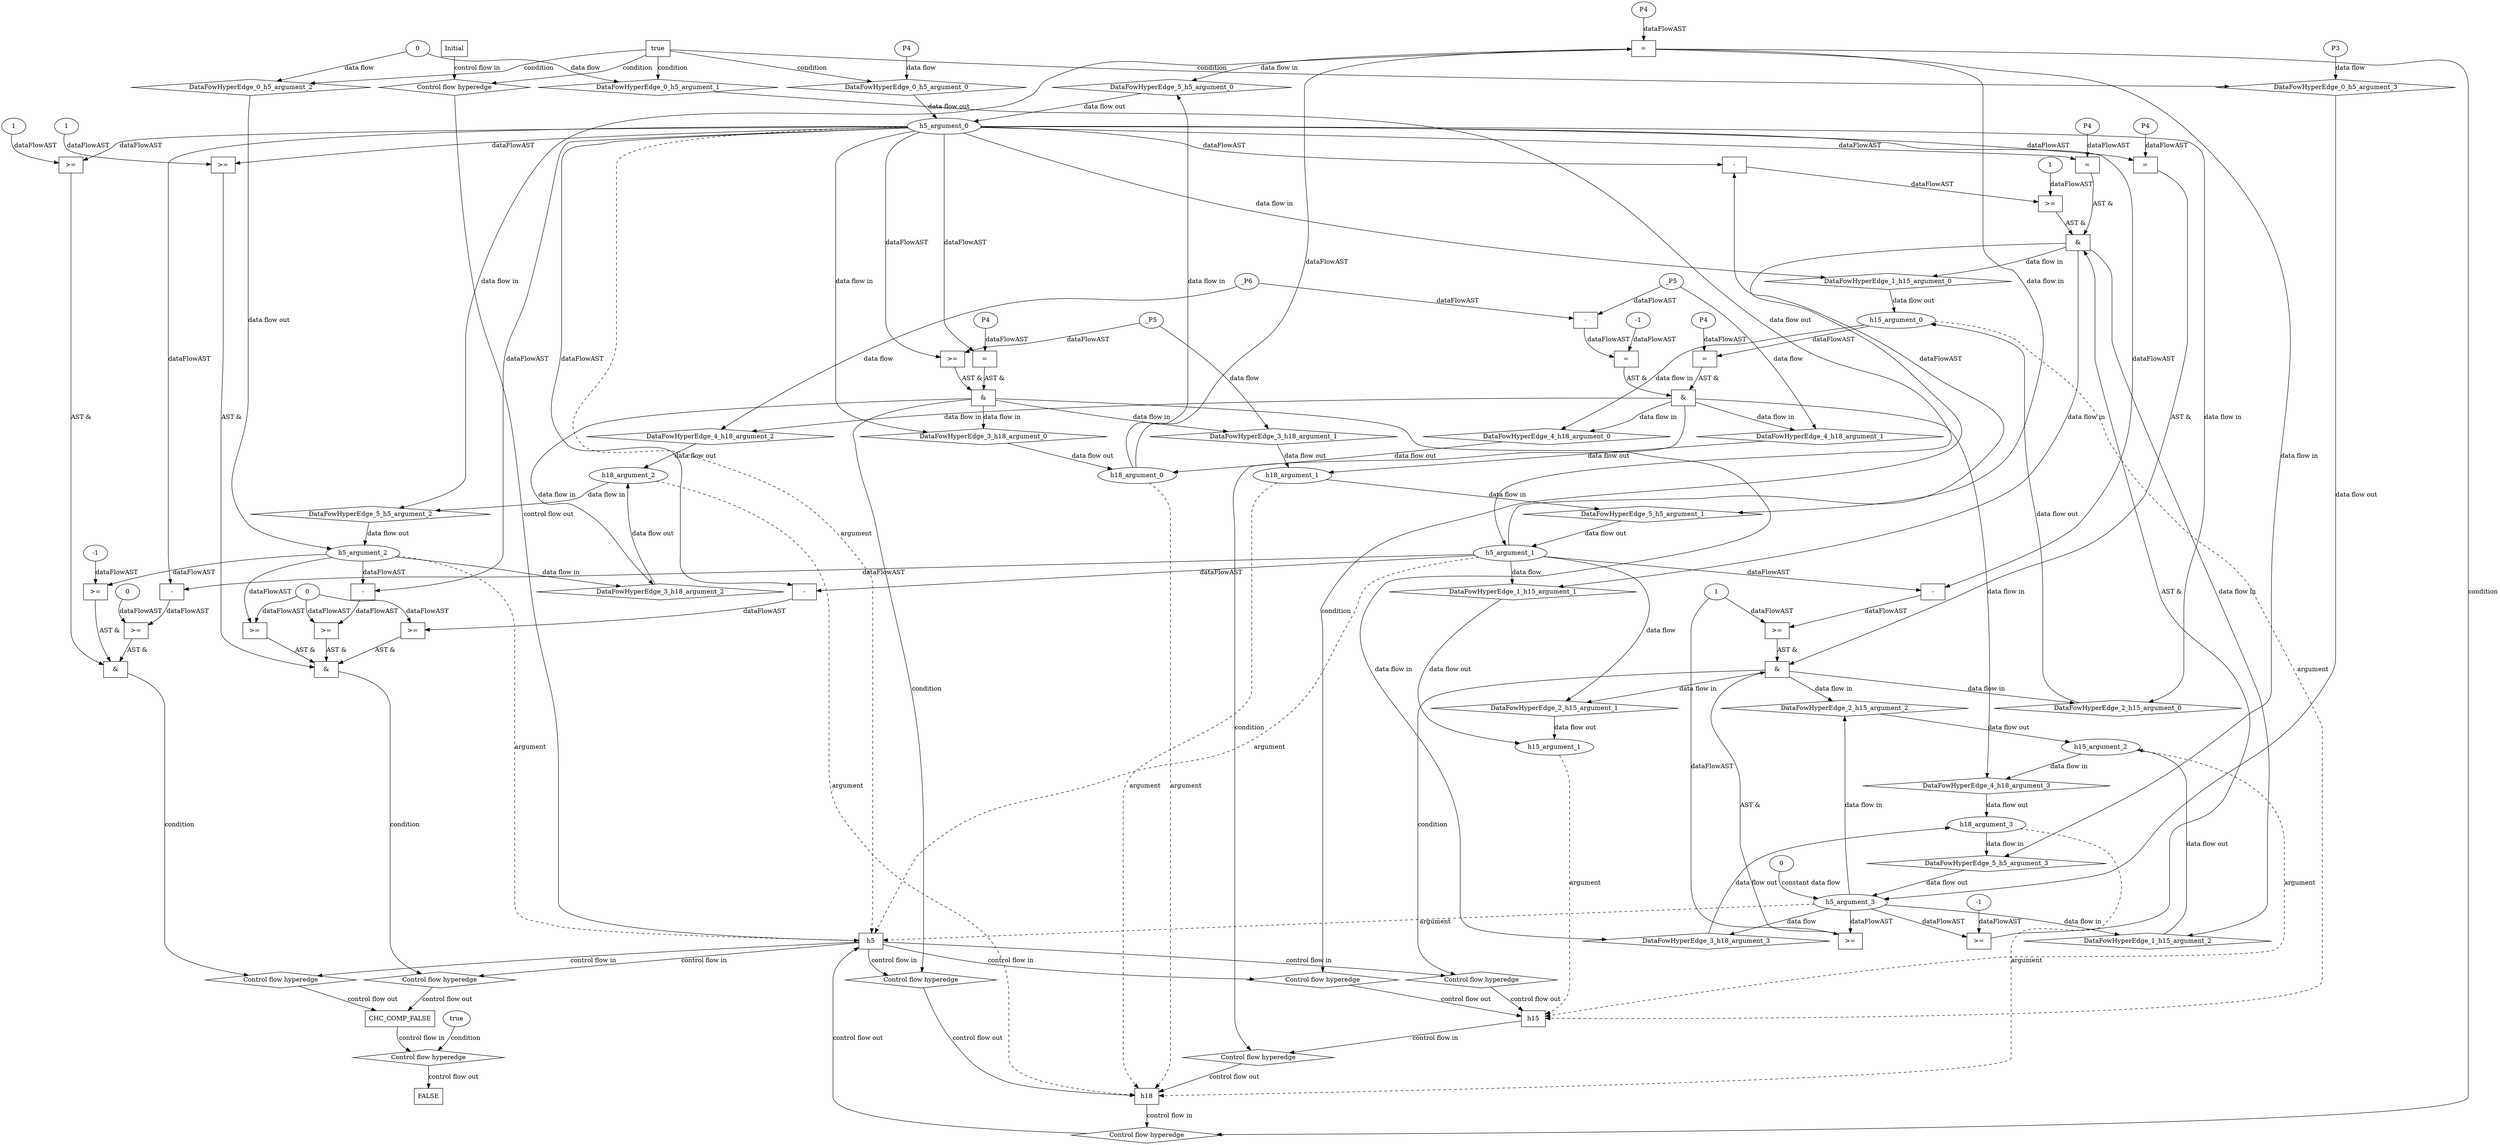 digraph dag {
"CHC_COMP_FALSE" [label="CHC_COMP_FALSE" nodeName="CHC_COMP_FALSE" class=cfn  shape="rect"];
"h15" [label="h15" nodeName="h15" class=cfn  shape="rect"];
"h18" [label="h18" nodeName="h18" class=cfn  shape="rect"];
"h5" [label="h5" nodeName="h5" class=cfn  shape="rect"];
FALSE [label="FALSE" nodeName=FALSE class=cfn  shape="rect"];
Initial [label="Initial" nodeName=Initial class=cfn  shape="rect"];
ControlFowHyperEdge_0 [label="Control flow hyperedge" nodeName=ControlFowHyperEdge_0 class=controlFlowHyperEdge shape="diamond"];
"Initial" -> ControlFowHyperEdge_0 [label="control flow in"]
ControlFowHyperEdge_0 -> "h5" [label="control flow out"]
ControlFowHyperEdge_1 [label="Control flow hyperedge" nodeName=ControlFowHyperEdge_1 class=controlFlowHyperEdge shape="diamond"];
"h5" -> ControlFowHyperEdge_1 [label="control flow in"]
ControlFowHyperEdge_1 -> "h15" [label="control flow out"]
ControlFowHyperEdge_2 [label="Control flow hyperedge" nodeName=ControlFowHyperEdge_2 class=controlFlowHyperEdge shape="diamond"];
"h5" -> ControlFowHyperEdge_2 [label="control flow in"]
ControlFowHyperEdge_2 -> "h15" [label="control flow out"]
ControlFowHyperEdge_3 [label="Control flow hyperedge" nodeName=ControlFowHyperEdge_3 class=controlFlowHyperEdge shape="diamond"];
"h5" -> ControlFowHyperEdge_3 [label="control flow in"]
ControlFowHyperEdge_3 -> "h18" [label="control flow out"]
ControlFowHyperEdge_4 [label="Control flow hyperedge" nodeName=ControlFowHyperEdge_4 class=controlFlowHyperEdge shape="diamond"];
"h15" -> ControlFowHyperEdge_4 [label="control flow in"]
ControlFowHyperEdge_4 -> "h18" [label="control flow out"]
ControlFowHyperEdge_5 [label="Control flow hyperedge" nodeName=ControlFowHyperEdge_5 class=controlFlowHyperEdge shape="diamond"];
"h18" -> ControlFowHyperEdge_5 [label="control flow in"]
ControlFowHyperEdge_5 -> "h5" [label="control flow out"]
ControlFowHyperEdge_6 [label="Control flow hyperedge" nodeName=ControlFowHyperEdge_6 class=controlFlowHyperEdge shape="diamond"];
"h5" -> ControlFowHyperEdge_6 [label="control flow in"]
ControlFowHyperEdge_6 -> "CHC_COMP_FALSE" [label="control flow out"]
ControlFowHyperEdge_7 [label="Control flow hyperedge" nodeName=ControlFowHyperEdge_7 class=controlFlowHyperEdge shape="diamond"];
"h5" -> ControlFowHyperEdge_7 [label="control flow in"]
ControlFowHyperEdge_7 -> "CHC_COMP_FALSE" [label="control flow out"]
ControlFowHyperEdge_8 [label="Control flow hyperedge" nodeName=ControlFowHyperEdge_8 class=controlFlowHyperEdge shape="diamond"];
"CHC_COMP_FALSE" -> ControlFowHyperEdge_8 [label="control flow in"]
ControlFowHyperEdge_8 -> "FALSE" [label="control flow out"]
"h5_argument_0" [label="h5_argument_0" nodeName=argument0 class=argument  head="h5" shape="oval"];
"h5_argument_0" -> "h5"[label="argument" style="dashed"]
"h5_argument_1" [label="h5_argument_1" nodeName=argument1 class=argument  head="h5" shape="oval"];
"h5_argument_1" -> "h5"[label="argument" style="dashed"]
"h5_argument_2" [label="h5_argument_2" nodeName=argument2 class=argument  head="h5" shape="oval"];
"h5_argument_2" -> "h5"[label="argument" style="dashed"]
"h5_argument_3" [label="h5_argument_3" nodeName=argument3 class=argument  head="h5" shape="oval"];
"h5_argument_3" -> "h5"[label="argument" style="dashed"]
"h15_argument_0" [label="h15_argument_0" nodeName=argument0 class=argument  head="h15" shape="oval"];
"h15_argument_0" -> "h15"[label="argument" style="dashed"]
"h15_argument_1" [label="h15_argument_1" nodeName=argument1 class=argument  head="h15" shape="oval"];
"h15_argument_1" -> "h15"[label="argument" style="dashed"]
"h15_argument_2" [label="h15_argument_2" nodeName=argument2 class=argument  head="h15" shape="oval"];
"h15_argument_2" -> "h15"[label="argument" style="dashed"]
"h18_argument_0" [label="h18_argument_0" nodeName=argument0 class=argument  head="h18" shape="oval"];
"h18_argument_0" -> "h18"[label="argument" style="dashed"]
"h18_argument_1" [label="h18_argument_1" nodeName=argument1 class=argument  head="h18" shape="oval"];
"h18_argument_1" -> "h18"[label="argument" style="dashed"]
"h18_argument_2" [label="h18_argument_2" nodeName=argument2 class=argument  head="h18" shape="oval"];
"h18_argument_2" -> "h18"[label="argument" style="dashed"]
"h18_argument_3" [label="h18_argument_3" nodeName=argument3 class=argument  head="h18" shape="oval"];
"h18_argument_3" -> "h18"[label="argument" style="dashed"]

"true_0" [label="true" nodeName="true_0" class=true shape="rect"];
"true_0" -> "ControlFowHyperEdge_0" [label="condition"];
"xxxh5___Initial_0xxxdataFlow_0_node_0" [label="P4" nodeName="xxxh5___Initial_0xxxdataFlow_0_node_0" class=Constant ];

"xxxh5___Initial_0xxxdataFlow_0_node_0" -> "DataFowHyperEdge_0_h5_argument_0" [label="data flow"];
"xxxh5___Initial_0xxxdataFlow1_node_0" [label="0" nodeName="xxxh5___Initial_0xxxdataFlow1_node_0" class=Literal ];

"xxxh5___Initial_0xxxdataFlow1_node_0" -> "DataFowHyperEdge_0_h5_argument_1" [label="data flow"];

"xxxh5___Initial_0xxxdataFlow1_node_0" -> "DataFowHyperEdge_0_h5_argument_2" [label="data flow"];
"xxxh5___Initial_0xxxdataFlow3_node_0" [label="P3" nodeName="xxxh5___Initial_0xxxdataFlow3_node_0" class=Constant ];

"xxxh5___Initial_0xxxdataFlow3_node_0" -> "DataFowHyperEdge_0_h5_argument_3" [label="data flow"];
"xxxh15___h5_1xxx_and" [label="&" nodeName="xxxh15___h5_1xxx_and" class=Operator shape="rect"];
"xxxh15___h5_1xxxguard_0_node_0" [label=">=" nodeName="xxxh15___h5_1xxxguard_0_node_0" class=Operator  shape="rect"];
"xxxh15___h5_1xxxguard_0_node_1" [label="-1" nodeName="xxxh15___h5_1xxxguard_0_node_1" class=Literal ];
"xxxh15___h5_1xxxguard_0_node_1" -> "xxxh15___h5_1xxxguard_0_node_0"[label="dataFlowAST"]
"h5_argument_3" -> "xxxh15___h5_1xxxguard_0_node_0"[label="dataFlowAST"]

"xxxh15___h5_1xxxguard_0_node_0" -> "xxxh15___h5_1xxx_and" [label="AST &"];
"xxxh15___h5_1xxxguard1_node_0" [label=">=" nodeName="xxxh15___h5_1xxxguard1_node_0" class=Operator  shape="rect"];
"xxxh15___h5_1xxxguard1_node_1" [label="-" nodeName="xxxh15___h5_1xxxguard1_node_1" class= Operator shape="rect"];
"xxxh15___h5_1xxxguard1_node_4" [label="1" nodeName="xxxh15___h5_1xxxguard1_node_4" class=Literal ];
"xxxh15___h5_1xxxguard1_node_1" -> "xxxh15___h5_1xxxguard1_node_0"[label="dataFlowAST"]
"xxxh15___h5_1xxxguard1_node_4" -> "xxxh15___h5_1xxxguard1_node_0"[label="dataFlowAST"]
"h5_argument_0" -> "xxxh15___h5_1xxxguard1_node_1"[label="dataFlowAST"]
"h5_argument_1" -> "xxxh15___h5_1xxxguard1_node_1"[label="dataFlowAST"]

"xxxh15___h5_1xxxguard1_node_0" -> "xxxh15___h5_1xxx_and" [label="AST &"];
"xxxh15___h5_1xxxguard2_node_0" [label="=" nodeName="xxxh15___h5_1xxxguard2_node_0" class=Operator  shape="rect"];
"xxxh15___h5_1xxxguard2_node_1" [label="P4" nodeName="xxxh15___h5_1xxxguard2_node_1" class=Constant ];
"xxxh15___h5_1xxxguard2_node_1" -> "xxxh15___h5_1xxxguard2_node_0"[label="dataFlowAST"]
"h5_argument_0" -> "xxxh15___h5_1xxxguard2_node_0"[label="dataFlowAST"]

"xxxh15___h5_1xxxguard2_node_0" -> "xxxh15___h5_1xxx_and" [label="AST &"];
"xxxh15___h5_1xxx_and" -> "ControlFowHyperEdge_1" [label="condition"];

"h5_argument_1" -> "DataFowHyperEdge_1_h15_argument_1" [label="data flow"];
"xxxh15___h5_2xxx_and" [label="&" nodeName="xxxh15___h5_2xxx_and" class=Operator shape="rect"];
"xxxh15___h5_2xxxguard_0_node_0" [label=">=" nodeName="xxxh15___h5_2xxxguard_0_node_0" class=Operator  shape="rect"];
"xxxh15___h5_2xxxguard_0_node_2" [label="1" nodeName="xxxh15___h5_2xxxguard_0_node_2" class=Literal ];
"h5_argument_3" -> "xxxh15___h5_2xxxguard_0_node_0"[label="dataFlowAST"]
"xxxh15___h5_2xxxguard_0_node_2" -> "xxxh15___h5_2xxxguard_0_node_0"[label="dataFlowAST"]

"xxxh15___h5_2xxxguard_0_node_0" -> "xxxh15___h5_2xxx_and" [label="AST &"];
"xxxh15___h5_2xxxguard1_node_0" [label=">=" nodeName="xxxh15___h5_2xxxguard1_node_0" class=Operator  shape="rect"];
"xxxh15___h5_2xxxguard1_node_1" [label="-" nodeName="xxxh15___h5_2xxxguard1_node_1" class= Operator shape="rect"];
"xxxh15___h5_2xxxguard1_node_1" -> "xxxh15___h5_2xxxguard1_node_0"[label="dataFlowAST"]
"xxxh15___h5_2xxxguard_0_node_2" -> "xxxh15___h5_2xxxguard1_node_0"[label="dataFlowAST"]
"h5_argument_0" -> "xxxh15___h5_2xxxguard1_node_1"[label="dataFlowAST"]
"h5_argument_1" -> "xxxh15___h5_2xxxguard1_node_1"[label="dataFlowAST"]

"xxxh15___h5_2xxxguard1_node_0" -> "xxxh15___h5_2xxx_and" [label="AST &"];
"xxxh15___h5_2xxxguard2_node_0" [label="=" nodeName="xxxh15___h5_2xxxguard2_node_0" class=Operator  shape="rect"];
"xxxh15___h5_2xxxguard2_node_1" [label="P4" nodeName="xxxh15___h5_2xxxguard2_node_1" class=Constant ];
"xxxh15___h5_2xxxguard2_node_1" -> "xxxh15___h5_2xxxguard2_node_0"[label="dataFlowAST"]
"h5_argument_0" -> "xxxh15___h5_2xxxguard2_node_0"[label="dataFlowAST"]

"xxxh15___h5_2xxxguard2_node_0" -> "xxxh15___h5_2xxx_and" [label="AST &"];
"xxxh15___h5_2xxx_and" -> "ControlFowHyperEdge_2" [label="condition"];

"h5_argument_1" -> "DataFowHyperEdge_2_h15_argument_1" [label="data flow"];
"xxxh18___h5_3xxx_and" [label="&" nodeName="xxxh18___h5_3xxx_and" class=Operator shape="rect"];
"xxxh18___h5_3xxxguard_0_node_0" [label=">=" nodeName="xxxh18___h5_3xxxguard_0_node_0" class=Operator  shape="rect"];
"h5_argument_0" -> "xxxh18___h5_3xxxguard_0_node_0"[label="dataFlowAST"]
"xxxh18___h5_3xxxdataFlow_0_node_0" -> "xxxh18___h5_3xxxguard_0_node_0"[label="dataFlowAST"]

"xxxh18___h5_3xxxguard_0_node_0" -> "xxxh18___h5_3xxx_and" [label="AST &"];
"xxxh18___h5_3xxxguard1_node_0" [label="=" nodeName="xxxh18___h5_3xxxguard1_node_0" class=Operator  shape="rect"];
"xxxh18___h5_3xxxguard1_node_1" [label="P4" nodeName="xxxh18___h5_3xxxguard1_node_1" class=Constant ];
"xxxh18___h5_3xxxguard1_node_1" -> "xxxh18___h5_3xxxguard1_node_0"[label="dataFlowAST"]
"h5_argument_0" -> "xxxh18___h5_3xxxguard1_node_0"[label="dataFlowAST"]

"xxxh18___h5_3xxxguard1_node_0" -> "xxxh18___h5_3xxx_and" [label="AST &"];
"xxxh18___h5_3xxx_and" -> "ControlFowHyperEdge_3" [label="condition"];
"xxxh18___h5_3xxxdataFlow_0_node_0" [label="_P5" nodeName="xxxh18___h5_3xxxdataFlow_0_node_0" class=Constant ];

"xxxh18___h5_3xxxdataFlow_0_node_0" -> "DataFowHyperEdge_3_h18_argument_1" [label="data flow"];

"h5_argument_3" -> "DataFowHyperEdge_3_h18_argument_3" [label="data flow"];
"xxxh18___h15_4xxx_and" [label="&" nodeName="xxxh18___h15_4xxx_and" class=Operator shape="rect"];
"xxxh18___h15_4xxxguard_0_node_0" [label="=" nodeName="xxxh18___h15_4xxxguard_0_node_0" class=Operator  shape="rect"];
"xxxh18___h15_4xxxguard_0_node_1" [label="P4" nodeName="xxxh18___h15_4xxxguard_0_node_1" class=Constant ];
"xxxh18___h15_4xxxguard_0_node_1" -> "xxxh18___h15_4xxxguard_0_node_0"[label="dataFlowAST"]
"h15_argument_0" -> "xxxh18___h15_4xxxguard_0_node_0"[label="dataFlowAST"]

"xxxh18___h15_4xxxguard_0_node_0" -> "xxxh18___h15_4xxx_and" [label="AST &"];
"xxxh18___h15_4xxxguard1_node_0" [label="=" nodeName="xxxh18___h15_4xxxguard1_node_0" class=Operator  shape="rect"];
"xxxh18___h15_4xxxguard1_node_1" [label="-" nodeName="xxxh18___h15_4xxxguard1_node_1" class= Operator shape="rect"];
"xxxh18___h15_4xxxguard1_node_4" [label="-1" nodeName="xxxh18___h15_4xxxguard1_node_4" class=Literal ];
"xxxh18___h15_4xxxguard1_node_1" -> "xxxh18___h15_4xxxguard1_node_0"[label="dataFlowAST"]
"xxxh18___h15_4xxxguard1_node_4" -> "xxxh18___h15_4xxxguard1_node_0"[label="dataFlowAST"]
"xxxh18___h15_4xxxdataFlow1_node_0" -> "xxxh18___h15_4xxxguard1_node_1"[label="dataFlowAST"]
"xxxh18___h15_4xxxdataFlow_0_node_0" -> "xxxh18___h15_4xxxguard1_node_1"[label="dataFlowAST"]

"xxxh18___h15_4xxxguard1_node_0" -> "xxxh18___h15_4xxx_and" [label="AST &"];
"xxxh18___h15_4xxx_and" -> "ControlFowHyperEdge_4" [label="condition"];
"xxxh18___h15_4xxxdataFlow_0_node_0" [label="_P5" nodeName="xxxh18___h15_4xxxdataFlow_0_node_0" class=Constant ];

"xxxh18___h15_4xxxdataFlow_0_node_0" -> "DataFowHyperEdge_4_h18_argument_1" [label="data flow"];
"xxxh18___h15_4xxxdataFlow1_node_0" [label="_P6" nodeName="xxxh18___h15_4xxxdataFlow1_node_0" class=Constant ];

"xxxh18___h15_4xxxdataFlow1_node_0" -> "DataFowHyperEdge_4_h18_argument_2" [label="data flow"];
"xxxh5___h18_5xxxguard_0_node_0" [label="=" nodeName="xxxh5___h18_5xxxguard_0_node_0" class=Operator  shape="rect"];
"xxxh5___h18_5xxxguard_0_node_1" [label="P4" nodeName="xxxh5___h18_5xxxguard_0_node_1" class=Constant ];
"xxxh5___h18_5xxxguard_0_node_1" -> "xxxh5___h18_5xxxguard_0_node_0"[label="dataFlowAST"]
"h18_argument_0" -> "xxxh5___h18_5xxxguard_0_node_0"[label="dataFlowAST"]

"xxxh5___h18_5xxxguard_0_node_0" -> "ControlFowHyperEdge_5" [label="condition"];
"xxxCHC_COMP_FALSE___h5_6xxx_and" [label="&" nodeName="xxxCHC_COMP_FALSE___h5_6xxx_and" class=Operator shape="rect"];
"xxxCHC_COMP_FALSE___h5_6xxxguard_0_node_0" [label=">=" nodeName="xxxCHC_COMP_FALSE___h5_6xxxguard_0_node_0" class=Operator  shape="rect"];
"xxxCHC_COMP_FALSE___h5_6xxxguard_0_node_1" [label="-1" nodeName="xxxCHC_COMP_FALSE___h5_6xxxguard_0_node_1" class=Literal ];
"xxxCHC_COMP_FALSE___h5_6xxxguard_0_node_1" -> "xxxCHC_COMP_FALSE___h5_6xxxguard_0_node_0"[label="dataFlowAST"]
"h5_argument_2" -> "xxxCHC_COMP_FALSE___h5_6xxxguard_0_node_0"[label="dataFlowAST"]

"xxxCHC_COMP_FALSE___h5_6xxxguard_0_node_0" -> "xxxCHC_COMP_FALSE___h5_6xxx_and" [label="AST &"];
"xxxCHC_COMP_FALSE___h5_6xxxguard1_node_0" [label=">=" nodeName="xxxCHC_COMP_FALSE___h5_6xxxguard1_node_0" class=Operator  shape="rect"];
"xxxCHC_COMP_FALSE___h5_6xxxguard1_node_2" [label="1" nodeName="xxxCHC_COMP_FALSE___h5_6xxxguard1_node_2" class=Literal ];
"h5_argument_0" -> "xxxCHC_COMP_FALSE___h5_6xxxguard1_node_0"[label="dataFlowAST"]
"xxxCHC_COMP_FALSE___h5_6xxxguard1_node_2" -> "xxxCHC_COMP_FALSE___h5_6xxxguard1_node_0"[label="dataFlowAST"]

"xxxCHC_COMP_FALSE___h5_6xxxguard1_node_0" -> "xxxCHC_COMP_FALSE___h5_6xxx_and" [label="AST &"];
"xxxCHC_COMP_FALSE___h5_6xxxguard2_node_0" [label=">=" nodeName="xxxCHC_COMP_FALSE___h5_6xxxguard2_node_0" class=Operator  shape="rect"];
"xxxCHC_COMP_FALSE___h5_6xxxguard2_node_1" [label="0" nodeName="xxxCHC_COMP_FALSE___h5_6xxxguard2_node_1" class=Literal ];
"xxxCHC_COMP_FALSE___h5_6xxxguard2_node_2" [label="-" nodeName="xxxCHC_COMP_FALSE___h5_6xxxguard2_node_2" class= Operator shape="rect"];
"xxxCHC_COMP_FALSE___h5_6xxxguard2_node_1" -> "xxxCHC_COMP_FALSE___h5_6xxxguard2_node_0"[label="dataFlowAST"]
"xxxCHC_COMP_FALSE___h5_6xxxguard2_node_2" -> "xxxCHC_COMP_FALSE___h5_6xxxguard2_node_0"[label="dataFlowAST"]
"h5_argument_0" -> "xxxCHC_COMP_FALSE___h5_6xxxguard2_node_2"[label="dataFlowAST"]
"h5_argument_1" -> "xxxCHC_COMP_FALSE___h5_6xxxguard2_node_2"[label="dataFlowAST"]

"xxxCHC_COMP_FALSE___h5_6xxxguard2_node_0" -> "xxxCHC_COMP_FALSE___h5_6xxx_and" [label="AST &"];
"xxxCHC_COMP_FALSE___h5_6xxx_and" -> "ControlFowHyperEdge_6" [label="condition"];
"xxxCHC_COMP_FALSE___h5_7xxx_and" [label="&" nodeName="xxxCHC_COMP_FALSE___h5_7xxx_and" class=Operator shape="rect"];
"xxxCHC_COMP_FALSE___h5_7xxxguard_0_node_0" [label=">=" nodeName="xxxCHC_COMP_FALSE___h5_7xxxguard_0_node_0" class=Operator  shape="rect"];
"xxxCHC_COMP_FALSE___h5_7xxxguard_0_node_1" [label="0" nodeName="xxxCHC_COMP_FALSE___h5_7xxxguard_0_node_1" class=Literal ];
"xxxCHC_COMP_FALSE___h5_7xxxguard_0_node_2" [label="-" nodeName="xxxCHC_COMP_FALSE___h5_7xxxguard_0_node_2" class= Operator shape="rect"];
"xxxCHC_COMP_FALSE___h5_7xxxguard_0_node_1" -> "xxxCHC_COMP_FALSE___h5_7xxxguard_0_node_0"[label="dataFlowAST"]
"xxxCHC_COMP_FALSE___h5_7xxxguard_0_node_2" -> "xxxCHC_COMP_FALSE___h5_7xxxguard_0_node_0"[label="dataFlowAST"]
"h5_argument_0" -> "xxxCHC_COMP_FALSE___h5_7xxxguard_0_node_2"[label="dataFlowAST"]
"h5_argument_2" -> "xxxCHC_COMP_FALSE___h5_7xxxguard_0_node_2"[label="dataFlowAST"]

"xxxCHC_COMP_FALSE___h5_7xxxguard_0_node_0" -> "xxxCHC_COMP_FALSE___h5_7xxx_and" [label="AST &"];
"xxxCHC_COMP_FALSE___h5_7xxxguard1_node_0" [label=">=" nodeName="xxxCHC_COMP_FALSE___h5_7xxxguard1_node_0" class=Operator  shape="rect"];
"h5_argument_2" -> "xxxCHC_COMP_FALSE___h5_7xxxguard1_node_0"[label="dataFlowAST"]
"xxxCHC_COMP_FALSE___h5_7xxxguard_0_node_1" -> "xxxCHC_COMP_FALSE___h5_7xxxguard1_node_0"[label="dataFlowAST"]

"xxxCHC_COMP_FALSE___h5_7xxxguard1_node_0" -> "xxxCHC_COMP_FALSE___h5_7xxx_and" [label="AST &"];
"xxxCHC_COMP_FALSE___h5_7xxxguard2_node_0" [label=">=" nodeName="xxxCHC_COMP_FALSE___h5_7xxxguard2_node_0" class=Operator  shape="rect"];
"xxxCHC_COMP_FALSE___h5_7xxxguard2_node_2" [label="1" nodeName="xxxCHC_COMP_FALSE___h5_7xxxguard2_node_2" class=Literal ];
"h5_argument_0" -> "xxxCHC_COMP_FALSE___h5_7xxxguard2_node_0"[label="dataFlowAST"]
"xxxCHC_COMP_FALSE___h5_7xxxguard2_node_2" -> "xxxCHC_COMP_FALSE___h5_7xxxguard2_node_0"[label="dataFlowAST"]

"xxxCHC_COMP_FALSE___h5_7xxxguard2_node_0" -> "xxxCHC_COMP_FALSE___h5_7xxx_and" [label="AST &"];
"xxxCHC_COMP_FALSE___h5_7xxxguard3_node_0" [label=">=" nodeName="xxxCHC_COMP_FALSE___h5_7xxxguard3_node_0" class=Operator  shape="rect"];
"xxxCHC_COMP_FALSE___h5_7xxxguard3_node_2" [label="-" nodeName="xxxCHC_COMP_FALSE___h5_7xxxguard3_node_2" class= Operator shape="rect"];
"xxxCHC_COMP_FALSE___h5_7xxxguard_0_node_1" -> "xxxCHC_COMP_FALSE___h5_7xxxguard3_node_0"[label="dataFlowAST"]
"xxxCHC_COMP_FALSE___h5_7xxxguard3_node_2" -> "xxxCHC_COMP_FALSE___h5_7xxxguard3_node_0"[label="dataFlowAST"]
"h5_argument_0" -> "xxxCHC_COMP_FALSE___h5_7xxxguard3_node_2"[label="dataFlowAST"]
"h5_argument_1" -> "xxxCHC_COMP_FALSE___h5_7xxxguard3_node_2"[label="dataFlowAST"]

"xxxCHC_COMP_FALSE___h5_7xxxguard3_node_0" -> "xxxCHC_COMP_FALSE___h5_7xxx_and" [label="AST &"];
"xxxCHC_COMP_FALSE___h5_7xxx_and" -> "ControlFowHyperEdge_7" [label="condition"];
"xxxFALSE___CHC_COMP_FALSE_8xxxguard_0_node_0" [label="true" nodeName="xxxFALSE___CHC_COMP_FALSE_8xxxguard_0_node_0" class=BoolValue ];

"xxxFALSE___CHC_COMP_FALSE_8xxxguard_0_node_0" -> "ControlFowHyperEdge_8" [label="condition"];
"DataFowHyperEdge_0_h5_argument_0" [label="DataFowHyperEdge_0_h5_argument_0" nodeName="DataFowHyperEdge_0_h5_argument_0" class=DataFlowHyperedge shape="diamond"];
"DataFowHyperEdge_0_h5_argument_0" -> "h5_argument_0"[label="data flow out"]
"true_0" -> "DataFowHyperEdge_0_h5_argument_0" [label="condition"];
"DataFowHyperEdge_0_h5_argument_1" [label="DataFowHyperEdge_0_h5_argument_1" nodeName="DataFowHyperEdge_0_h5_argument_1" class=DataFlowHyperedge shape="diamond"];
"DataFowHyperEdge_0_h5_argument_1" -> "h5_argument_1"[label="data flow out"]
"true_0" -> "DataFowHyperEdge_0_h5_argument_1" [label="condition"];
"DataFowHyperEdge_0_h5_argument_2" [label="DataFowHyperEdge_0_h5_argument_2" nodeName="DataFowHyperEdge_0_h5_argument_2" class=DataFlowHyperedge shape="diamond"];
"DataFowHyperEdge_0_h5_argument_2" -> "h5_argument_2"[label="data flow out"]
"true_0" -> "DataFowHyperEdge_0_h5_argument_2" [label="condition"];
"DataFowHyperEdge_0_h5_argument_3" [label="DataFowHyperEdge_0_h5_argument_3" nodeName="DataFowHyperEdge_0_h5_argument_3" class=DataFlowHyperedge shape="diamond"];
"DataFowHyperEdge_0_h5_argument_3" -> "h5_argument_3"[label="data flow out"]
"true_0" -> "DataFowHyperEdge_0_h5_argument_3" [label="condition"];
"DataFowHyperEdge_1_h15_argument_0" [label="DataFowHyperEdge_1_h15_argument_0" nodeName="DataFowHyperEdge_1_h15_argument_0" class=DataFlowHyperedge shape="diamond"];
"DataFowHyperEdge_1_h15_argument_0" -> "h15_argument_0"[label="data flow out"]
"xxxh15___h5_1xxx_and" -> "DataFowHyperEdge_1_h15_argument_0"[label="data flow in"]
"DataFowHyperEdge_1_h15_argument_1" [label="DataFowHyperEdge_1_h15_argument_1" nodeName="DataFowHyperEdge_1_h15_argument_1" class=DataFlowHyperedge shape="diamond"];
"DataFowHyperEdge_1_h15_argument_1" -> "h15_argument_1"[label="data flow out"]
"xxxh15___h5_1xxx_and" -> "DataFowHyperEdge_1_h15_argument_1"[label="data flow in"]
"DataFowHyperEdge_1_h15_argument_2" [label="DataFowHyperEdge_1_h15_argument_2" nodeName="DataFowHyperEdge_1_h15_argument_2" class=DataFlowHyperedge shape="diamond"];
"DataFowHyperEdge_1_h15_argument_2" -> "h15_argument_2"[label="data flow out"]
"xxxh15___h5_1xxx_and" -> "DataFowHyperEdge_1_h15_argument_2"[label="data flow in"]
"DataFowHyperEdge_2_h15_argument_0" [label="DataFowHyperEdge_2_h15_argument_0" nodeName="DataFowHyperEdge_2_h15_argument_0" class=DataFlowHyperedge shape="diamond"];
"DataFowHyperEdge_2_h15_argument_0" -> "h15_argument_0"[label="data flow out"]
"xxxh15___h5_2xxx_and" -> "DataFowHyperEdge_2_h15_argument_0"[label="data flow in"]
"DataFowHyperEdge_2_h15_argument_1" [label="DataFowHyperEdge_2_h15_argument_1" nodeName="DataFowHyperEdge_2_h15_argument_1" class=DataFlowHyperedge shape="diamond"];
"DataFowHyperEdge_2_h15_argument_1" -> "h15_argument_1"[label="data flow out"]
"xxxh15___h5_2xxx_and" -> "DataFowHyperEdge_2_h15_argument_1"[label="data flow in"]
"DataFowHyperEdge_2_h15_argument_2" [label="DataFowHyperEdge_2_h15_argument_2" nodeName="DataFowHyperEdge_2_h15_argument_2" class=DataFlowHyperedge shape="diamond"];
"DataFowHyperEdge_2_h15_argument_2" -> "h15_argument_2"[label="data flow out"]
"xxxh15___h5_2xxx_and" -> "DataFowHyperEdge_2_h15_argument_2"[label="data flow in"]
"DataFowHyperEdge_3_h18_argument_0" [label="DataFowHyperEdge_3_h18_argument_0" nodeName="DataFowHyperEdge_3_h18_argument_0" class=DataFlowHyperedge shape="diamond"];
"DataFowHyperEdge_3_h18_argument_0" -> "h18_argument_0"[label="data flow out"]
"xxxh18___h5_3xxx_and" -> "DataFowHyperEdge_3_h18_argument_0"[label="data flow in"]
"DataFowHyperEdge_3_h18_argument_1" [label="DataFowHyperEdge_3_h18_argument_1" nodeName="DataFowHyperEdge_3_h18_argument_1" class=DataFlowHyperedge shape="diamond"];
"DataFowHyperEdge_3_h18_argument_1" -> "h18_argument_1"[label="data flow out"]
"xxxh18___h5_3xxx_and" -> "DataFowHyperEdge_3_h18_argument_1"[label="data flow in"]
"DataFowHyperEdge_3_h18_argument_2" [label="DataFowHyperEdge_3_h18_argument_2" nodeName="DataFowHyperEdge_3_h18_argument_2" class=DataFlowHyperedge shape="diamond"];
"DataFowHyperEdge_3_h18_argument_2" -> "h18_argument_2"[label="data flow out"]
"xxxh18___h5_3xxx_and" -> "DataFowHyperEdge_3_h18_argument_2"[label="data flow in"]
"DataFowHyperEdge_3_h18_argument_3" [label="DataFowHyperEdge_3_h18_argument_3" nodeName="DataFowHyperEdge_3_h18_argument_3" class=DataFlowHyperedge shape="diamond"];
"DataFowHyperEdge_3_h18_argument_3" -> "h18_argument_3"[label="data flow out"]
"xxxh18___h5_3xxx_and" -> "DataFowHyperEdge_3_h18_argument_3"[label="data flow in"]
"DataFowHyperEdge_4_h18_argument_0" [label="DataFowHyperEdge_4_h18_argument_0" nodeName="DataFowHyperEdge_4_h18_argument_0" class=DataFlowHyperedge shape="diamond"];
"DataFowHyperEdge_4_h18_argument_0" -> "h18_argument_0"[label="data flow out"]
"xxxh18___h15_4xxx_and" -> "DataFowHyperEdge_4_h18_argument_0"[label="data flow in"]
"DataFowHyperEdge_4_h18_argument_1" [label="DataFowHyperEdge_4_h18_argument_1" nodeName="DataFowHyperEdge_4_h18_argument_1" class=DataFlowHyperedge shape="diamond"];
"DataFowHyperEdge_4_h18_argument_1" -> "h18_argument_1"[label="data flow out"]
"xxxh18___h15_4xxx_and" -> "DataFowHyperEdge_4_h18_argument_1"[label="data flow in"]
"DataFowHyperEdge_4_h18_argument_2" [label="DataFowHyperEdge_4_h18_argument_2" nodeName="DataFowHyperEdge_4_h18_argument_2" class=DataFlowHyperedge shape="diamond"];
"DataFowHyperEdge_4_h18_argument_2" -> "h18_argument_2"[label="data flow out"]
"xxxh18___h15_4xxx_and" -> "DataFowHyperEdge_4_h18_argument_2"[label="data flow in"]
"DataFowHyperEdge_4_h18_argument_3" [label="DataFowHyperEdge_4_h18_argument_3" nodeName="DataFowHyperEdge_4_h18_argument_3" class=DataFlowHyperedge shape="diamond"];
"DataFowHyperEdge_4_h18_argument_3" -> "h18_argument_3"[label="data flow out"]
"xxxh18___h15_4xxx_and" -> "DataFowHyperEdge_4_h18_argument_3"[label="data flow in"]
"DataFowHyperEdge_5_h5_argument_0" [label="DataFowHyperEdge_5_h5_argument_0" nodeName="DataFowHyperEdge_5_h5_argument_0" class=DataFlowHyperedge shape="diamond"];
"DataFowHyperEdge_5_h5_argument_0" -> "h5_argument_0"[label="data flow out"]
"xxxh5___h18_5xxxguard_0_node_0" -> "DataFowHyperEdge_5_h5_argument_0"[label="data flow in"]
"DataFowHyperEdge_5_h5_argument_1" [label="DataFowHyperEdge_5_h5_argument_1" nodeName="DataFowHyperEdge_5_h5_argument_1" class=DataFlowHyperedge shape="diamond"];
"DataFowHyperEdge_5_h5_argument_1" -> "h5_argument_1"[label="data flow out"]
"xxxh5___h18_5xxxguard_0_node_0" -> "DataFowHyperEdge_5_h5_argument_1"[label="data flow in"]
"DataFowHyperEdge_5_h5_argument_2" [label="DataFowHyperEdge_5_h5_argument_2" nodeName="DataFowHyperEdge_5_h5_argument_2" class=DataFlowHyperedge shape="diamond"];
"DataFowHyperEdge_5_h5_argument_2" -> "h5_argument_2"[label="data flow out"]
"xxxh5___h18_5xxxguard_0_node_0" -> "DataFowHyperEdge_5_h5_argument_2"[label="data flow in"]
"DataFowHyperEdge_5_h5_argument_3" [label="DataFowHyperEdge_5_h5_argument_3" nodeName="DataFowHyperEdge_5_h5_argument_3" class=DataFlowHyperedge shape="diamond"];
"DataFowHyperEdge_5_h5_argument_3" -> "h5_argument_3"[label="data flow out"]
"xxxh5___h18_5xxxguard_0_node_0" -> "DataFowHyperEdge_5_h5_argument_3"[label="data flow in"]
"xxxh18___h5_3xxxh5_argument_3_constant_0" [label="0" nodeName="xxxh18___h5_3xxxh5_argument_3_constant_0" class=Constant];
"xxxh18___h5_3xxxh5_argument_3_constant_0" -> "h5_argument_3" [label="constant data flow"];
"h5_argument_0" -> "DataFowHyperEdge_1_h15_argument_0"[label="data flow in"]
"h5_argument_3" -> "DataFowHyperEdge_1_h15_argument_2"[label="data flow in"]
"h5_argument_0" -> "DataFowHyperEdge_2_h15_argument_0"[label="data flow in"]
"h5_argument_3" -> "DataFowHyperEdge_2_h15_argument_2"[label="data flow in"]
"h5_argument_0" -> "DataFowHyperEdge_3_h18_argument_0"[label="data flow in"]
"h5_argument_2" -> "DataFowHyperEdge_3_h18_argument_2"[label="data flow in"]
"h15_argument_0" -> "DataFowHyperEdge_4_h18_argument_0"[label="data flow in"]
"h15_argument_2" -> "DataFowHyperEdge_4_h18_argument_3"[label="data flow in"]
"h18_argument_0" -> "DataFowHyperEdge_5_h5_argument_0"[label="data flow in"]
"h18_argument_1" -> "DataFowHyperEdge_5_h5_argument_1"[label="data flow in"]
"h18_argument_2" -> "DataFowHyperEdge_5_h5_argument_2"[label="data flow in"]
"h18_argument_3" -> "DataFowHyperEdge_5_h5_argument_3"[label="data flow in"]




}
